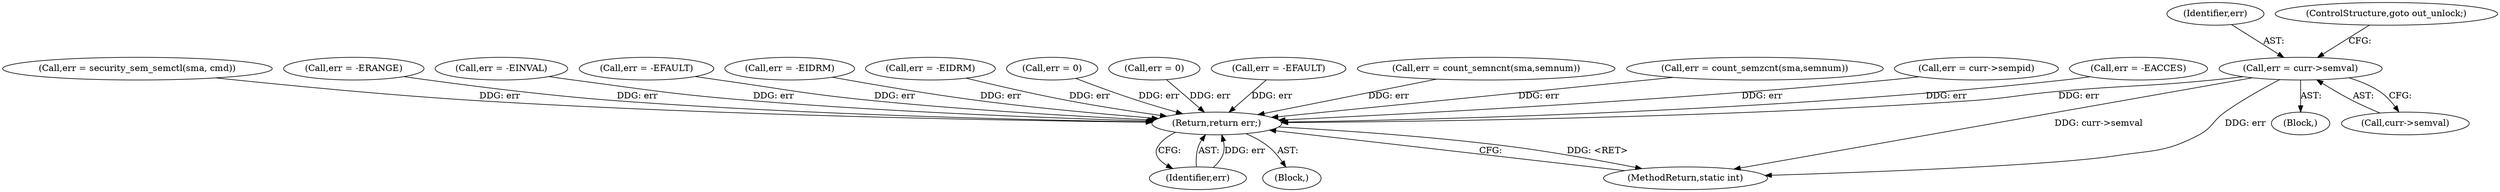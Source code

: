 digraph "0_linux_6062a8dc0517bce23e3c2f7d2fea5e22411269a3_12@pointer" {
"1000451" [label="(Call,err = curr->semval)"];
"1000496" [label="(Return,return err;)"];
"1000312" [label="(Call,err = -EFAULT)"];
"1000465" [label="(Call,err = count_semncnt(sma,semnum))"];
"1000472" [label="(Call,err = count_semzcnt(sma,semnum))"];
"1000458" [label="(Call,err = curr->sempid)"];
"1000452" [label="(Identifier,err)"];
"1000141" [label="(Call,err = -EACCES)"];
"1000451" [label="(Call,err = curr->semval)"];
"1000449" [label="(Block,)"];
"1000161" [label="(Call,err = security_sem_semctl(sma, cmd))"];
"1000336" [label="(Call,err = -ERANGE)"];
"1000417" [label="(Call,err = -EINVAL)"];
"1000453" [label="(Call,curr->semval)"];
"1000497" [label="(Identifier,err)"];
"1000496" [label="(Return,return err;)"];
"1000498" [label="(MethodReturn,static int)"];
"1000267" [label="(Call,err = -EFAULT)"];
"1000352" [label="(Call,err = -EIDRM)"];
"1000220" [label="(Call,err = -EIDRM)"];
"1000256" [label="(Call,err = 0)"];
"1000108" [label="(Block,)"];
"1000413" [label="(Call,err = 0)"];
"1000456" [label="(ControlStructure,goto out_unlock;)"];
"1000451" -> "1000449"  [label="AST: "];
"1000451" -> "1000453"  [label="CFG: "];
"1000452" -> "1000451"  [label="AST: "];
"1000453" -> "1000451"  [label="AST: "];
"1000456" -> "1000451"  [label="CFG: "];
"1000451" -> "1000498"  [label="DDG: err"];
"1000451" -> "1000498"  [label="DDG: curr->semval"];
"1000451" -> "1000496"  [label="DDG: err"];
"1000496" -> "1000108"  [label="AST: "];
"1000496" -> "1000497"  [label="CFG: "];
"1000497" -> "1000496"  [label="AST: "];
"1000498" -> "1000496"  [label="CFG: "];
"1000496" -> "1000498"  [label="DDG: <RET>"];
"1000497" -> "1000496"  [label="DDG: err"];
"1000141" -> "1000496"  [label="DDG: err"];
"1000220" -> "1000496"  [label="DDG: err"];
"1000458" -> "1000496"  [label="DDG: err"];
"1000312" -> "1000496"  [label="DDG: err"];
"1000352" -> "1000496"  [label="DDG: err"];
"1000417" -> "1000496"  [label="DDG: err"];
"1000472" -> "1000496"  [label="DDG: err"];
"1000256" -> "1000496"  [label="DDG: err"];
"1000161" -> "1000496"  [label="DDG: err"];
"1000336" -> "1000496"  [label="DDG: err"];
"1000465" -> "1000496"  [label="DDG: err"];
"1000267" -> "1000496"  [label="DDG: err"];
"1000413" -> "1000496"  [label="DDG: err"];
}
